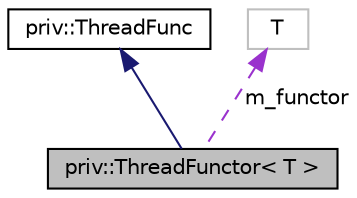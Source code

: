 digraph "priv::ThreadFunctor&lt; T &gt;"
{
  edge [fontname="Helvetica",fontsize="10",labelfontname="Helvetica",labelfontsize="10"];
  node [fontname="Helvetica",fontsize="10",shape=record];
  Node2 [label="priv::ThreadFunctor\< T \>",height=0.2,width=0.4,color="black", fillcolor="grey75", style="filled", fontcolor="black"];
  Node3 -> Node2 [dir="back",color="midnightblue",fontsize="10",style="solid",fontname="Helvetica"];
  Node3 [label="priv::ThreadFunc",height=0.2,width=0.4,color="black", fillcolor="white", style="filled",URL="$structpriv_1_1_thread_func.html"];
  Node4 -> Node2 [dir="back",color="darkorchid3",fontsize="10",style="dashed",label=" m_functor" ,fontname="Helvetica"];
  Node4 [label="T",height=0.2,width=0.4,color="grey75", fillcolor="white", style="filled"];
}
